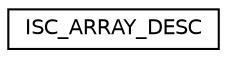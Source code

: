 digraph "Graphical Class Hierarchy"
{
 // LATEX_PDF_SIZE
  edge [fontname="Helvetica",fontsize="10",labelfontname="Helvetica",labelfontsize="10"];
  node [fontname="Helvetica",fontsize="10",shape=record];
  rankdir="LR";
  Node0 [label="ISC_ARRAY_DESC",height=0.2,width=0.4,color="black", fillcolor="white", style="filled",URL="$structISC__ARRAY__DESC.html",tooltip=" "];
}
